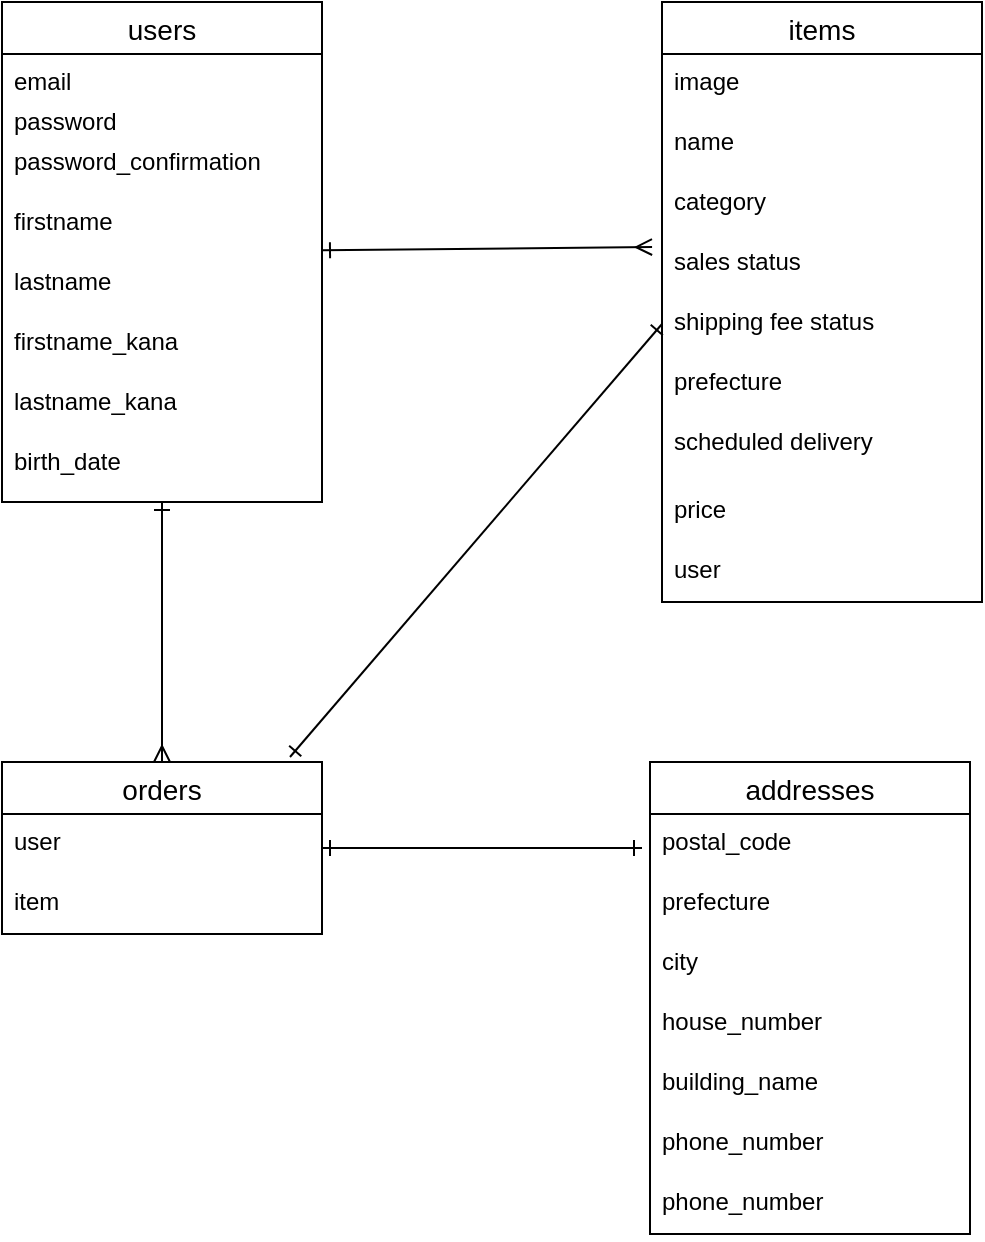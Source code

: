 <mxfile>
    <diagram id="CwwDHJ4DpNAUk0JYTrek" name="ページ1">
        <mxGraphModel dx="680" dy="666" grid="1" gridSize="10" guides="1" tooltips="1" connect="1" arrows="1" fold="1" page="1" pageScale="1" pageWidth="827" pageHeight="1169" math="0" shadow="0">
            <root>
                <mxCell id="0"/>
                <mxCell id="1" parent="0"/>
                <mxCell id="236" style="html=1;entryX=-0.031;entryY=0.217;entryDx=0;entryDy=0;entryPerimeter=0;startArrow=ERone;startFill=0;endArrow=ERmany;endFill=0;" edge="1" parent="1" source="181" target="217">
                    <mxGeometry relative="1" as="geometry">
                        <mxPoint x="330" y="133" as="targetPoint"/>
                    </mxGeometry>
                </mxCell>
                <mxCell id="181" value="users" style="swimlane;fontStyle=0;childLayout=stackLayout;horizontal=1;startSize=26;horizontalStack=0;resizeParent=1;resizeParentMax=0;resizeLast=0;collapsible=1;marginBottom=0;align=center;fontSize=14;" vertex="1" parent="1">
                    <mxGeometry x="10" y="10" width="160" height="250" as="geometry"/>
                </mxCell>
                <mxCell id="182" value="email " style="text;strokeColor=none;fillColor=none;spacingLeft=4;spacingRight=4;overflow=hidden;rotatable=0;points=[[0,0.5],[1,0.5]];portConstraint=eastwest;fontSize=12;" vertex="1" parent="181">
                    <mxGeometry y="26" width="160" height="20" as="geometry"/>
                </mxCell>
                <mxCell id="183" value="password" style="text;strokeColor=none;fillColor=none;spacingLeft=4;spacingRight=4;overflow=hidden;rotatable=0;points=[[0,0.5],[1,0.5]];portConstraint=eastwest;fontSize=12;" vertex="1" parent="181">
                    <mxGeometry y="46" width="160" height="20" as="geometry"/>
                </mxCell>
                <mxCell id="230" value="password_confirmation " style="text;strokeColor=none;fillColor=none;spacingLeft=4;spacingRight=4;overflow=hidden;rotatable=0;points=[[0,0.5],[1,0.5]];portConstraint=eastwest;fontSize=12;" vertex="1" parent="181">
                    <mxGeometry y="66" width="160" height="30" as="geometry"/>
                </mxCell>
                <mxCell id="231" value="firstname" style="text;strokeColor=none;fillColor=none;spacingLeft=4;spacingRight=4;overflow=hidden;rotatable=0;points=[[0,0.5],[1,0.5]];portConstraint=eastwest;fontSize=12;" vertex="1" parent="181">
                    <mxGeometry y="96" width="160" height="30" as="geometry"/>
                </mxCell>
                <mxCell id="232" value="lastname" style="text;strokeColor=none;fillColor=none;spacingLeft=4;spacingRight=4;overflow=hidden;rotatable=0;points=[[0,0.5],[1,0.5]];portConstraint=eastwest;fontSize=12;" vertex="1" parent="181">
                    <mxGeometry y="126" width="160" height="30" as="geometry"/>
                </mxCell>
                <mxCell id="233" value="firstname_kana" style="text;strokeColor=none;fillColor=none;spacingLeft=4;spacingRight=4;overflow=hidden;rotatable=0;points=[[0,0.5],[1,0.5]];portConstraint=eastwest;fontSize=12;" vertex="1" parent="181">
                    <mxGeometry y="156" width="160" height="30" as="geometry"/>
                </mxCell>
                <mxCell id="229" value="lastname_kana" style="text;strokeColor=none;fillColor=none;spacingLeft=4;spacingRight=4;overflow=hidden;rotatable=0;points=[[0,0.5],[1,0.5]];portConstraint=eastwest;fontSize=12;" vertex="1" parent="181">
                    <mxGeometry y="186" width="160" height="30" as="geometry"/>
                </mxCell>
                <mxCell id="234" value="birth_date    " style="text;strokeColor=none;fillColor=none;spacingLeft=4;spacingRight=4;overflow=hidden;rotatable=0;points=[[0,0.5],[1,0.5]];portConstraint=eastwest;fontSize=12;" vertex="1" parent="181">
                    <mxGeometry y="216" width="160" height="34" as="geometry"/>
                </mxCell>
                <mxCell id="185" value="items" style="swimlane;fontStyle=0;childLayout=stackLayout;horizontal=1;startSize=26;horizontalStack=0;resizeParent=1;resizeParentMax=0;resizeLast=0;collapsible=1;marginBottom=0;align=center;fontSize=14;" vertex="1" parent="1">
                    <mxGeometry x="340" y="10" width="160" height="300" as="geometry"/>
                </mxCell>
                <mxCell id="186" value="image&#10;" style="text;strokeColor=none;fillColor=none;spacingLeft=4;spacingRight=4;overflow=hidden;rotatable=0;points=[[0,0.5],[1,0.5]];portConstraint=eastwest;fontSize=12;" vertex="1" parent="185">
                    <mxGeometry y="26" width="160" height="30" as="geometry"/>
                </mxCell>
                <mxCell id="187" value="name" style="text;strokeColor=none;fillColor=none;spacingLeft=4;spacingRight=4;overflow=hidden;rotatable=0;points=[[0,0.5],[1,0.5]];portConstraint=eastwest;fontSize=12;" vertex="1" parent="185">
                    <mxGeometry y="56" width="160" height="30" as="geometry"/>
                </mxCell>
                <mxCell id="216" value="category" style="text;strokeColor=none;fillColor=none;spacingLeft=4;spacingRight=4;overflow=hidden;rotatable=0;points=[[0,0.5],[1,0.5]];portConstraint=eastwest;fontSize=12;" vertex="1" parent="185">
                    <mxGeometry y="86" width="160" height="30" as="geometry"/>
                </mxCell>
                <mxCell id="217" value="sales status" style="text;strokeColor=none;fillColor=none;spacingLeft=4;spacingRight=4;overflow=hidden;rotatable=0;points=[[0,0.5],[1,0.5]];portConstraint=eastwest;fontSize=12;" vertex="1" parent="185">
                    <mxGeometry y="116" width="160" height="30" as="geometry"/>
                </mxCell>
                <mxCell id="218" value="shipping fee status" style="text;strokeColor=none;fillColor=none;spacingLeft=4;spacingRight=4;overflow=hidden;rotatable=0;points=[[0,0.5],[1,0.5]];portConstraint=eastwest;fontSize=12;" vertex="1" parent="185">
                    <mxGeometry y="146" width="160" height="30" as="geometry"/>
                </mxCell>
                <mxCell id="219" value="prefecture" style="text;strokeColor=none;fillColor=none;spacingLeft=4;spacingRight=4;overflow=hidden;rotatable=0;points=[[0,0.5],[1,0.5]];portConstraint=eastwest;fontSize=12;" vertex="1" parent="185">
                    <mxGeometry y="176" width="160" height="30" as="geometry"/>
                </mxCell>
                <mxCell id="188" value="scheduled delivery" style="text;strokeColor=none;fillColor=none;spacingLeft=4;spacingRight=4;overflow=hidden;rotatable=0;points=[[0,0.5],[1,0.5]];portConstraint=eastwest;fontSize=12;" vertex="1" parent="185">
                    <mxGeometry y="206" width="160" height="34" as="geometry"/>
                </mxCell>
                <mxCell id="222" value="price" style="text;strokeColor=none;fillColor=none;spacingLeft=4;spacingRight=4;overflow=hidden;rotatable=0;points=[[0,0.5],[1,0.5]];portConstraint=eastwest;fontSize=12;" vertex="1" parent="185">
                    <mxGeometry y="240" width="160" height="30" as="geometry"/>
                </mxCell>
                <mxCell id="224" value="user" style="text;strokeColor=none;fillColor=none;spacingLeft=4;spacingRight=4;overflow=hidden;rotatable=0;points=[[0,0.5],[1,0.5]];portConstraint=eastwest;fontSize=12;" vertex="1" parent="185">
                    <mxGeometry y="270" width="160" height="30" as="geometry"/>
                </mxCell>
                <mxCell id="240" style="edgeStyle=none;html=1;startArrow=ERone;startFill=0;endArrow=ERone;endFill=0;" edge="1" parent="1" source="189">
                    <mxGeometry relative="1" as="geometry">
                        <mxPoint x="330" y="433" as="targetPoint"/>
                    </mxGeometry>
                </mxCell>
                <mxCell id="189" value="orders" style="swimlane;fontStyle=0;childLayout=stackLayout;horizontal=1;startSize=26;horizontalStack=0;resizeParent=1;resizeParentMax=0;resizeLast=0;collapsible=1;marginBottom=0;align=center;fontSize=14;" vertex="1" parent="1">
                    <mxGeometry x="10" y="390" width="160" height="86" as="geometry"/>
                </mxCell>
                <mxCell id="190" value="user" style="text;strokeColor=none;fillColor=none;spacingLeft=4;spacingRight=4;overflow=hidden;rotatable=0;points=[[0,0.5],[1,0.5]];portConstraint=eastwest;fontSize=12;" vertex="1" parent="189">
                    <mxGeometry y="26" width="160" height="30" as="geometry"/>
                </mxCell>
                <mxCell id="191" value="item" style="text;strokeColor=none;fillColor=none;spacingLeft=4;spacingRight=4;overflow=hidden;rotatable=0;points=[[0,0.5],[1,0.5]];portConstraint=eastwest;fontSize=12;" vertex="1" parent="189">
                    <mxGeometry y="56" width="160" height="30" as="geometry"/>
                </mxCell>
                <mxCell id="193" value="addresses" style="swimlane;fontStyle=0;childLayout=stackLayout;horizontal=1;startSize=26;horizontalStack=0;resizeParent=1;resizeParentMax=0;resizeLast=0;collapsible=1;marginBottom=0;align=center;fontSize=14;" vertex="1" parent="1">
                    <mxGeometry x="334" y="390" width="160" height="236" as="geometry"/>
                </mxCell>
                <mxCell id="194" value="postal_code " style="text;strokeColor=none;fillColor=none;spacingLeft=4;spacingRight=4;overflow=hidden;rotatable=0;points=[[0,0.5],[1,0.5]];portConstraint=eastwest;fontSize=12;" vertex="1" parent="193">
                    <mxGeometry y="26" width="160" height="30" as="geometry"/>
                </mxCell>
                <mxCell id="225" value="prefecture" style="text;strokeColor=none;fillColor=none;spacingLeft=4;spacingRight=4;overflow=hidden;rotatable=0;points=[[0,0.5],[1,0.5]];portConstraint=eastwest;fontSize=12;" vertex="1" parent="193">
                    <mxGeometry y="56" width="160" height="30" as="geometry"/>
                </mxCell>
                <mxCell id="226" value="city" style="text;strokeColor=none;fillColor=none;spacingLeft=4;spacingRight=4;overflow=hidden;rotatable=0;points=[[0,0.5],[1,0.5]];portConstraint=eastwest;fontSize=12;" vertex="1" parent="193">
                    <mxGeometry y="86" width="160" height="30" as="geometry"/>
                </mxCell>
                <mxCell id="228" value="house_number" style="text;strokeColor=none;fillColor=none;spacingLeft=4;spacingRight=4;overflow=hidden;rotatable=0;points=[[0,0.5],[1,0.5]];portConstraint=eastwest;fontSize=12;" vertex="1" parent="193">
                    <mxGeometry y="116" width="160" height="30" as="geometry"/>
                </mxCell>
                <mxCell id="195" value="building_name" style="text;strokeColor=none;fillColor=none;spacingLeft=4;spacingRight=4;overflow=hidden;rotatable=0;points=[[0,0.5],[1,0.5]];portConstraint=eastwest;fontSize=12;" vertex="1" parent="193">
                    <mxGeometry y="146" width="160" height="30" as="geometry"/>
                </mxCell>
                <mxCell id="227" value="phone_number" style="text;strokeColor=none;fillColor=none;spacingLeft=4;spacingRight=4;overflow=hidden;rotatable=0;points=[[0,0.5],[1,0.5]];portConstraint=eastwest;fontSize=12;" vertex="1" parent="193">
                    <mxGeometry y="176" width="160" height="30" as="geometry"/>
                </mxCell>
                <mxCell id="196" value="phone_number" style="text;strokeColor=none;fillColor=none;spacingLeft=4;spacingRight=4;overflow=hidden;rotatable=0;points=[[0,0.5],[1,0.5]];portConstraint=eastwest;fontSize=12;" vertex="1" parent="193">
                    <mxGeometry y="206" width="160" height="30" as="geometry"/>
                </mxCell>
                <mxCell id="238" style="edgeStyle=none;html=1;entryX=0.5;entryY=0;entryDx=0;entryDy=0;endArrow=ERmany;endFill=0;startArrow=ERone;startFill=0;" edge="1" parent="1" source="234" target="189">
                    <mxGeometry relative="1" as="geometry">
                        <mxPoint x="90" y="380" as="targetPoint"/>
                    </mxGeometry>
                </mxCell>
                <mxCell id="241" style="edgeStyle=none;html=1;exitX=0;exitY=0.5;exitDx=0;exitDy=0;entryX=0.9;entryY=-0.029;entryDx=0;entryDy=0;entryPerimeter=0;startArrow=ERone;startFill=0;endArrow=ERone;endFill=0;" edge="1" parent="1" source="218" target="189">
                    <mxGeometry relative="1" as="geometry"/>
                </mxCell>
            </root>
        </mxGraphModel>
    </diagram>
</mxfile>